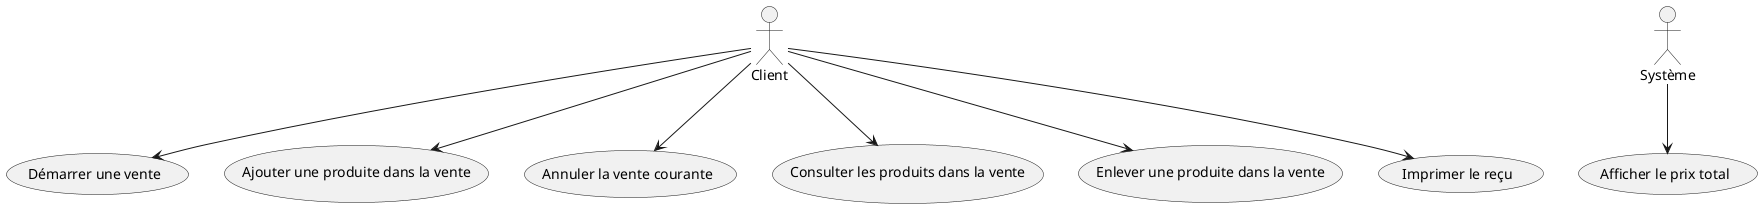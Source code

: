 @startuml
actor "Client" as Client
actor "Système" as Systeme

usecase "Démarrer une vente" as UC1
usecase "Ajouter une produite dans la vente" as UC2
usecase "Annuler la vente courante" as UC3
usecase "Consulter les produits dans la vente" as UC4
usecase "Enlever une produite dans la vente" as UC5
usecase "Afficher le prix total" as UC6
usecase "Imprimer le reçu" as UC7

Client --> UC1
Client --> UC2
Client --> UC3
Client --> UC4
Client --> UC5
Systeme --> UC6
Client --> UC7
@enduml